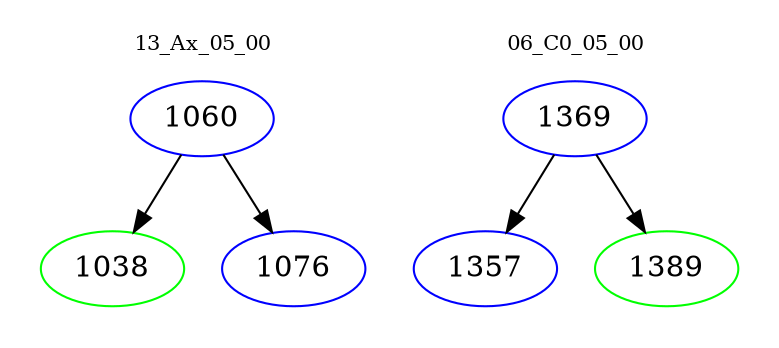 digraph{
subgraph cluster_0 {
color = white
label = "13_Ax_05_00";
fontsize=10;
T0_1060 [label="1060", color="blue"]
T0_1060 -> T0_1038 [color="black"]
T0_1038 [label="1038", color="green"]
T0_1060 -> T0_1076 [color="black"]
T0_1076 [label="1076", color="blue"]
}
subgraph cluster_1 {
color = white
label = "06_C0_05_00";
fontsize=10;
T1_1369 [label="1369", color="blue"]
T1_1369 -> T1_1357 [color="black"]
T1_1357 [label="1357", color="blue"]
T1_1369 -> T1_1389 [color="black"]
T1_1389 [label="1389", color="green"]
}
}
